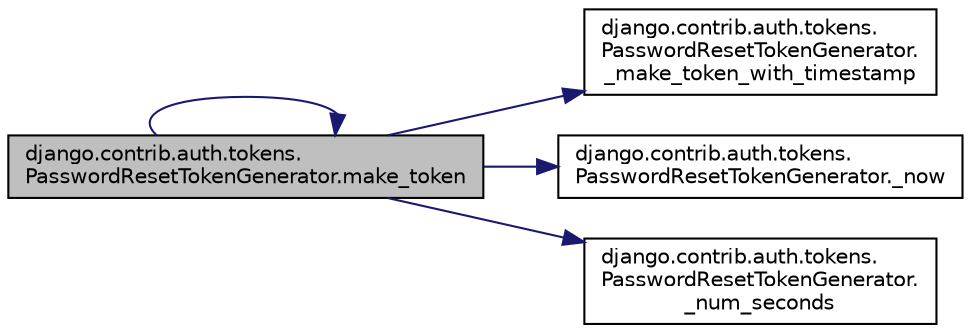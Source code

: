 digraph "django.contrib.auth.tokens.PasswordResetTokenGenerator.make_token"
{
 // LATEX_PDF_SIZE
  edge [fontname="Helvetica",fontsize="10",labelfontname="Helvetica",labelfontsize="10"];
  node [fontname="Helvetica",fontsize="10",shape=record];
  rankdir="LR";
  Node1 [label="django.contrib.auth.tokens.\lPasswordResetTokenGenerator.make_token",height=0.2,width=0.4,color="black", fillcolor="grey75", style="filled", fontcolor="black",tooltip=" "];
  Node1 -> Node2 [color="midnightblue",fontsize="10",style="solid",fontname="Helvetica"];
  Node2 [label="django.contrib.auth.tokens.\lPasswordResetTokenGenerator.\l_make_token_with_timestamp",height=0.2,width=0.4,color="black", fillcolor="white", style="filled",URL="$d5/d04/classdjango_1_1contrib_1_1auth_1_1tokens_1_1_password_reset_token_generator.html#a05f00c34b024ce8944dc52ad9eea8ef4",tooltip=" "];
  Node1 -> Node3 [color="midnightblue",fontsize="10",style="solid",fontname="Helvetica"];
  Node3 [label="django.contrib.auth.tokens.\lPasswordResetTokenGenerator._now",height=0.2,width=0.4,color="black", fillcolor="white", style="filled",URL="$d5/d04/classdjango_1_1contrib_1_1auth_1_1tokens_1_1_password_reset_token_generator.html#a193bde77b21acf21a5288aedbd982936",tooltip=" "];
  Node1 -> Node4 [color="midnightblue",fontsize="10",style="solid",fontname="Helvetica"];
  Node4 [label="django.contrib.auth.tokens.\lPasswordResetTokenGenerator.\l_num_seconds",height=0.2,width=0.4,color="black", fillcolor="white", style="filled",URL="$d5/d04/classdjango_1_1contrib_1_1auth_1_1tokens_1_1_password_reset_token_generator.html#a92fb8e131f5e5d23dba1177edc8a7946",tooltip=" "];
  Node1 -> Node1 [color="midnightblue",fontsize="10",style="solid",fontname="Helvetica"];
}
